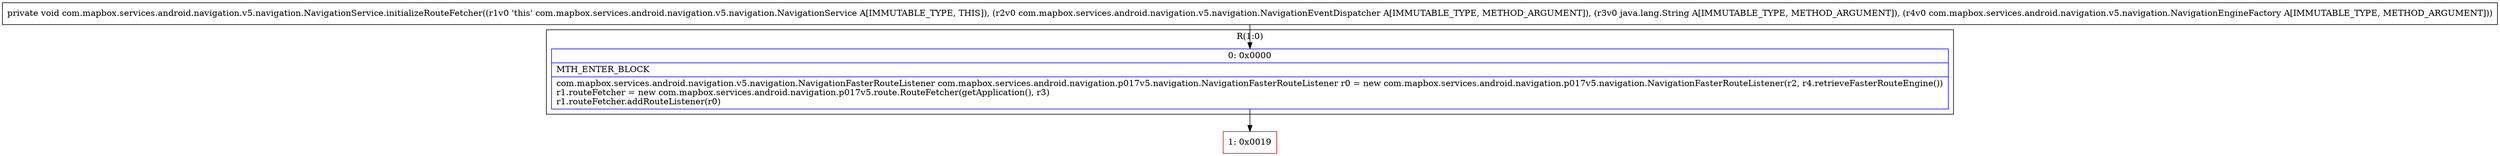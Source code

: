 digraph "CFG forcom.mapbox.services.android.navigation.v5.navigation.NavigationService.initializeRouteFetcher(Lcom\/mapbox\/services\/android\/navigation\/v5\/navigation\/NavigationEventDispatcher;Ljava\/lang\/String;Lcom\/mapbox\/services\/android\/navigation\/v5\/navigation\/NavigationEngineFactory;)V" {
subgraph cluster_Region_816638004 {
label = "R(1:0)";
node [shape=record,color=blue];
Node_0 [shape=record,label="{0\:\ 0x0000|MTH_ENTER_BLOCK\l|com.mapbox.services.android.navigation.v5.navigation.NavigationFasterRouteListener com.mapbox.services.android.navigation.p017v5.navigation.NavigationFasterRouteListener r0 = new com.mapbox.services.android.navigation.p017v5.navigation.NavigationFasterRouteListener(r2, r4.retrieveFasterRouteEngine())\lr1.routeFetcher = new com.mapbox.services.android.navigation.p017v5.route.RouteFetcher(getApplication(), r3)\lr1.routeFetcher.addRouteListener(r0)\l}"];
}
Node_1 [shape=record,color=red,label="{1\:\ 0x0019}"];
MethodNode[shape=record,label="{private void com.mapbox.services.android.navigation.v5.navigation.NavigationService.initializeRouteFetcher((r1v0 'this' com.mapbox.services.android.navigation.v5.navigation.NavigationService A[IMMUTABLE_TYPE, THIS]), (r2v0 com.mapbox.services.android.navigation.v5.navigation.NavigationEventDispatcher A[IMMUTABLE_TYPE, METHOD_ARGUMENT]), (r3v0 java.lang.String A[IMMUTABLE_TYPE, METHOD_ARGUMENT]), (r4v0 com.mapbox.services.android.navigation.v5.navigation.NavigationEngineFactory A[IMMUTABLE_TYPE, METHOD_ARGUMENT])) }"];
MethodNode -> Node_0;
Node_0 -> Node_1;
}

